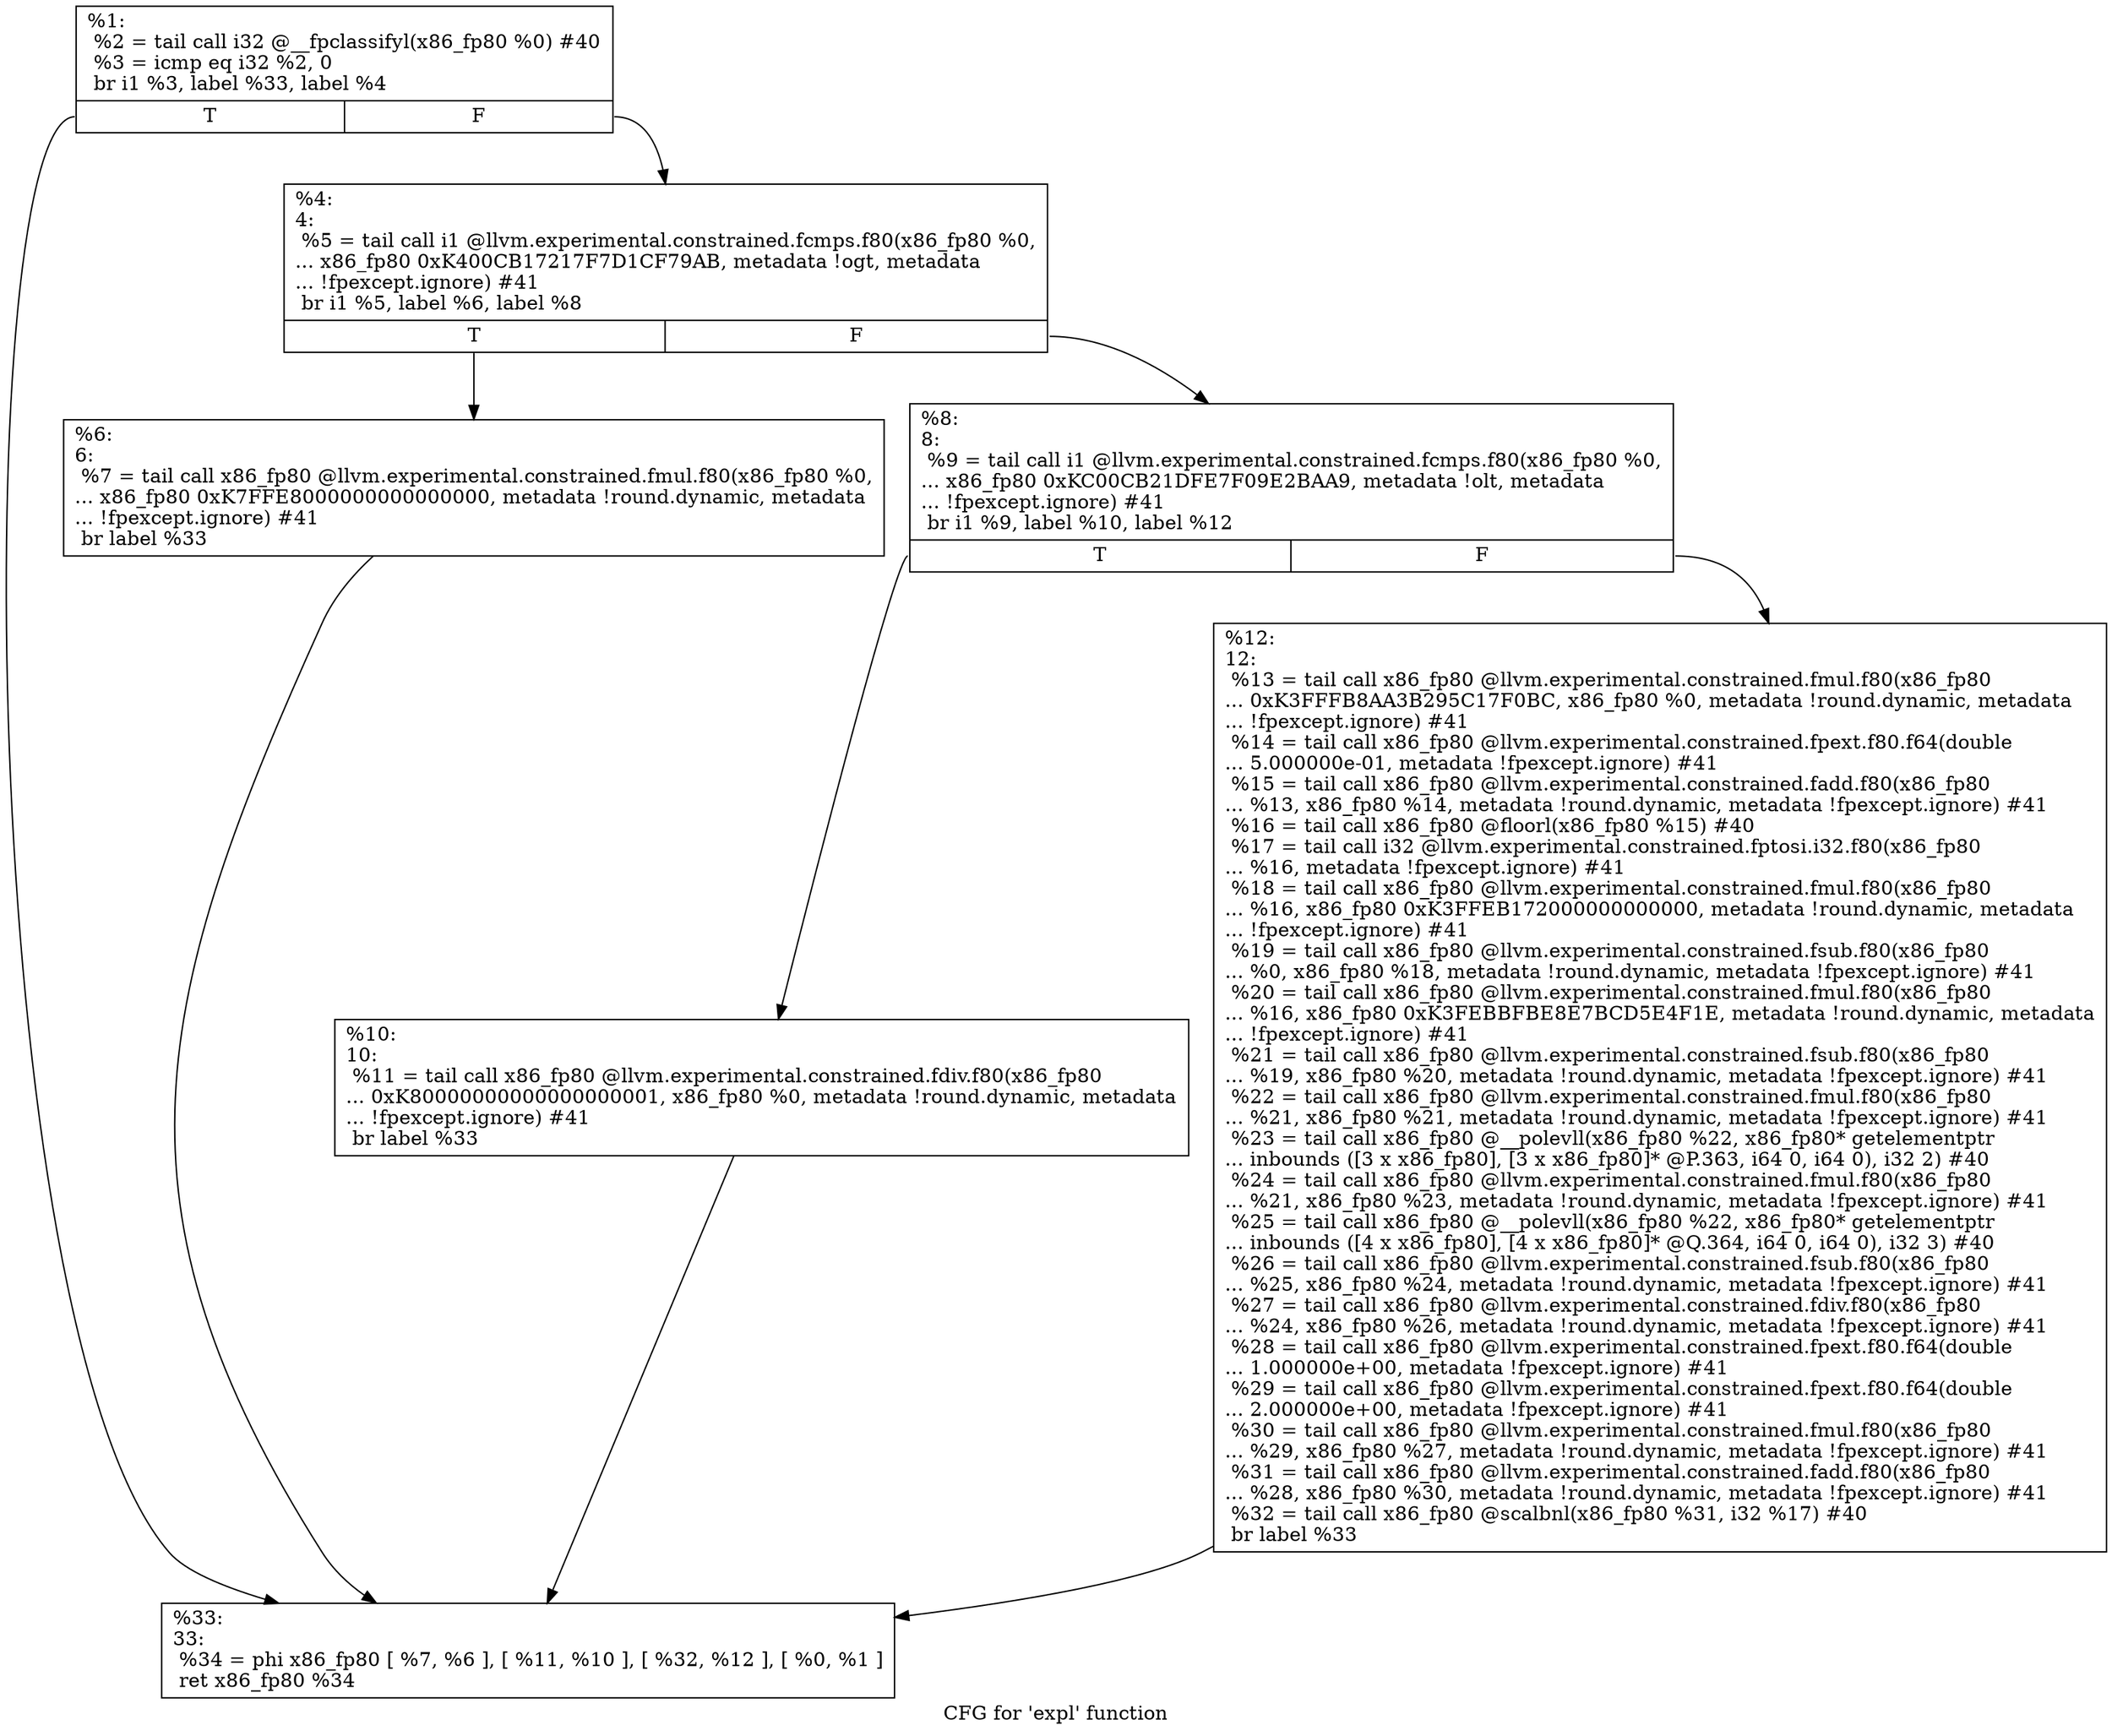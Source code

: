 digraph "CFG for 'expl' function" {
	label="CFG for 'expl' function";

	Node0x1b00040 [shape=record,label="{%1:\l  %2 = tail call i32 @__fpclassifyl(x86_fp80 %0) #40\l  %3 = icmp eq i32 %2, 0\l  br i1 %3, label %33, label %4\l|{<s0>T|<s1>F}}"];
	Node0x1b00040:s0 -> Node0x1b00220;
	Node0x1b00040:s1 -> Node0x1b00090;
	Node0x1b00090 [shape=record,label="{%4:\l4:                                                \l  %5 = tail call i1 @llvm.experimental.constrained.fcmps.f80(x86_fp80 %0,\l... x86_fp80 0xK400CB17217F7D1CF79AB, metadata !ogt, metadata\l... !fpexcept.ignore) #41\l  br i1 %5, label %6, label %8\l|{<s0>T|<s1>F}}"];
	Node0x1b00090:s0 -> Node0x1b000e0;
	Node0x1b00090:s1 -> Node0x1b00130;
	Node0x1b000e0 [shape=record,label="{%6:\l6:                                                \l  %7 = tail call x86_fp80 @llvm.experimental.constrained.fmul.f80(x86_fp80 %0,\l... x86_fp80 0xK7FFE8000000000000000, metadata !round.dynamic, metadata\l... !fpexcept.ignore) #41\l  br label %33\l}"];
	Node0x1b000e0 -> Node0x1b00220;
	Node0x1b00130 [shape=record,label="{%8:\l8:                                                \l  %9 = tail call i1 @llvm.experimental.constrained.fcmps.f80(x86_fp80 %0,\l... x86_fp80 0xKC00CB21DFE7F09E2BAA9, metadata !olt, metadata\l... !fpexcept.ignore) #41\l  br i1 %9, label %10, label %12\l|{<s0>T|<s1>F}}"];
	Node0x1b00130:s0 -> Node0x1b00180;
	Node0x1b00130:s1 -> Node0x1b001d0;
	Node0x1b00180 [shape=record,label="{%10:\l10:                                               \l  %11 = tail call x86_fp80 @llvm.experimental.constrained.fdiv.f80(x86_fp80\l... 0xK80000000000000000001, x86_fp80 %0, metadata !round.dynamic, metadata\l... !fpexcept.ignore) #41\l  br label %33\l}"];
	Node0x1b00180 -> Node0x1b00220;
	Node0x1b001d0 [shape=record,label="{%12:\l12:                                               \l  %13 = tail call x86_fp80 @llvm.experimental.constrained.fmul.f80(x86_fp80\l... 0xK3FFFB8AA3B295C17F0BC, x86_fp80 %0, metadata !round.dynamic, metadata\l... !fpexcept.ignore) #41\l  %14 = tail call x86_fp80 @llvm.experimental.constrained.fpext.f80.f64(double\l... 5.000000e-01, metadata !fpexcept.ignore) #41\l  %15 = tail call x86_fp80 @llvm.experimental.constrained.fadd.f80(x86_fp80\l... %13, x86_fp80 %14, metadata !round.dynamic, metadata !fpexcept.ignore) #41\l  %16 = tail call x86_fp80 @floorl(x86_fp80 %15) #40\l  %17 = tail call i32 @llvm.experimental.constrained.fptosi.i32.f80(x86_fp80\l... %16, metadata !fpexcept.ignore) #41\l  %18 = tail call x86_fp80 @llvm.experimental.constrained.fmul.f80(x86_fp80\l... %16, x86_fp80 0xK3FFEB172000000000000, metadata !round.dynamic, metadata\l... !fpexcept.ignore) #41\l  %19 = tail call x86_fp80 @llvm.experimental.constrained.fsub.f80(x86_fp80\l... %0, x86_fp80 %18, metadata !round.dynamic, metadata !fpexcept.ignore) #41\l  %20 = tail call x86_fp80 @llvm.experimental.constrained.fmul.f80(x86_fp80\l... %16, x86_fp80 0xK3FEBBFBE8E7BCD5E4F1E, metadata !round.dynamic, metadata\l... !fpexcept.ignore) #41\l  %21 = tail call x86_fp80 @llvm.experimental.constrained.fsub.f80(x86_fp80\l... %19, x86_fp80 %20, metadata !round.dynamic, metadata !fpexcept.ignore) #41\l  %22 = tail call x86_fp80 @llvm.experimental.constrained.fmul.f80(x86_fp80\l... %21, x86_fp80 %21, metadata !round.dynamic, metadata !fpexcept.ignore) #41\l  %23 = tail call x86_fp80 @__polevll(x86_fp80 %22, x86_fp80* getelementptr\l... inbounds ([3 x x86_fp80], [3 x x86_fp80]* @P.363, i64 0, i64 0), i32 2) #40\l  %24 = tail call x86_fp80 @llvm.experimental.constrained.fmul.f80(x86_fp80\l... %21, x86_fp80 %23, metadata !round.dynamic, metadata !fpexcept.ignore) #41\l  %25 = tail call x86_fp80 @__polevll(x86_fp80 %22, x86_fp80* getelementptr\l... inbounds ([4 x x86_fp80], [4 x x86_fp80]* @Q.364, i64 0, i64 0), i32 3) #40\l  %26 = tail call x86_fp80 @llvm.experimental.constrained.fsub.f80(x86_fp80\l... %25, x86_fp80 %24, metadata !round.dynamic, metadata !fpexcept.ignore) #41\l  %27 = tail call x86_fp80 @llvm.experimental.constrained.fdiv.f80(x86_fp80\l... %24, x86_fp80 %26, metadata !round.dynamic, metadata !fpexcept.ignore) #41\l  %28 = tail call x86_fp80 @llvm.experimental.constrained.fpext.f80.f64(double\l... 1.000000e+00, metadata !fpexcept.ignore) #41\l  %29 = tail call x86_fp80 @llvm.experimental.constrained.fpext.f80.f64(double\l... 2.000000e+00, metadata !fpexcept.ignore) #41\l  %30 = tail call x86_fp80 @llvm.experimental.constrained.fmul.f80(x86_fp80\l... %29, x86_fp80 %27, metadata !round.dynamic, metadata !fpexcept.ignore) #41\l  %31 = tail call x86_fp80 @llvm.experimental.constrained.fadd.f80(x86_fp80\l... %28, x86_fp80 %30, metadata !round.dynamic, metadata !fpexcept.ignore) #41\l  %32 = tail call x86_fp80 @scalbnl(x86_fp80 %31, i32 %17) #40\l  br label %33\l}"];
	Node0x1b001d0 -> Node0x1b00220;
	Node0x1b00220 [shape=record,label="{%33:\l33:                                               \l  %34 = phi x86_fp80 [ %7, %6 ], [ %11, %10 ], [ %32, %12 ], [ %0, %1 ]\l  ret x86_fp80 %34\l}"];
}
